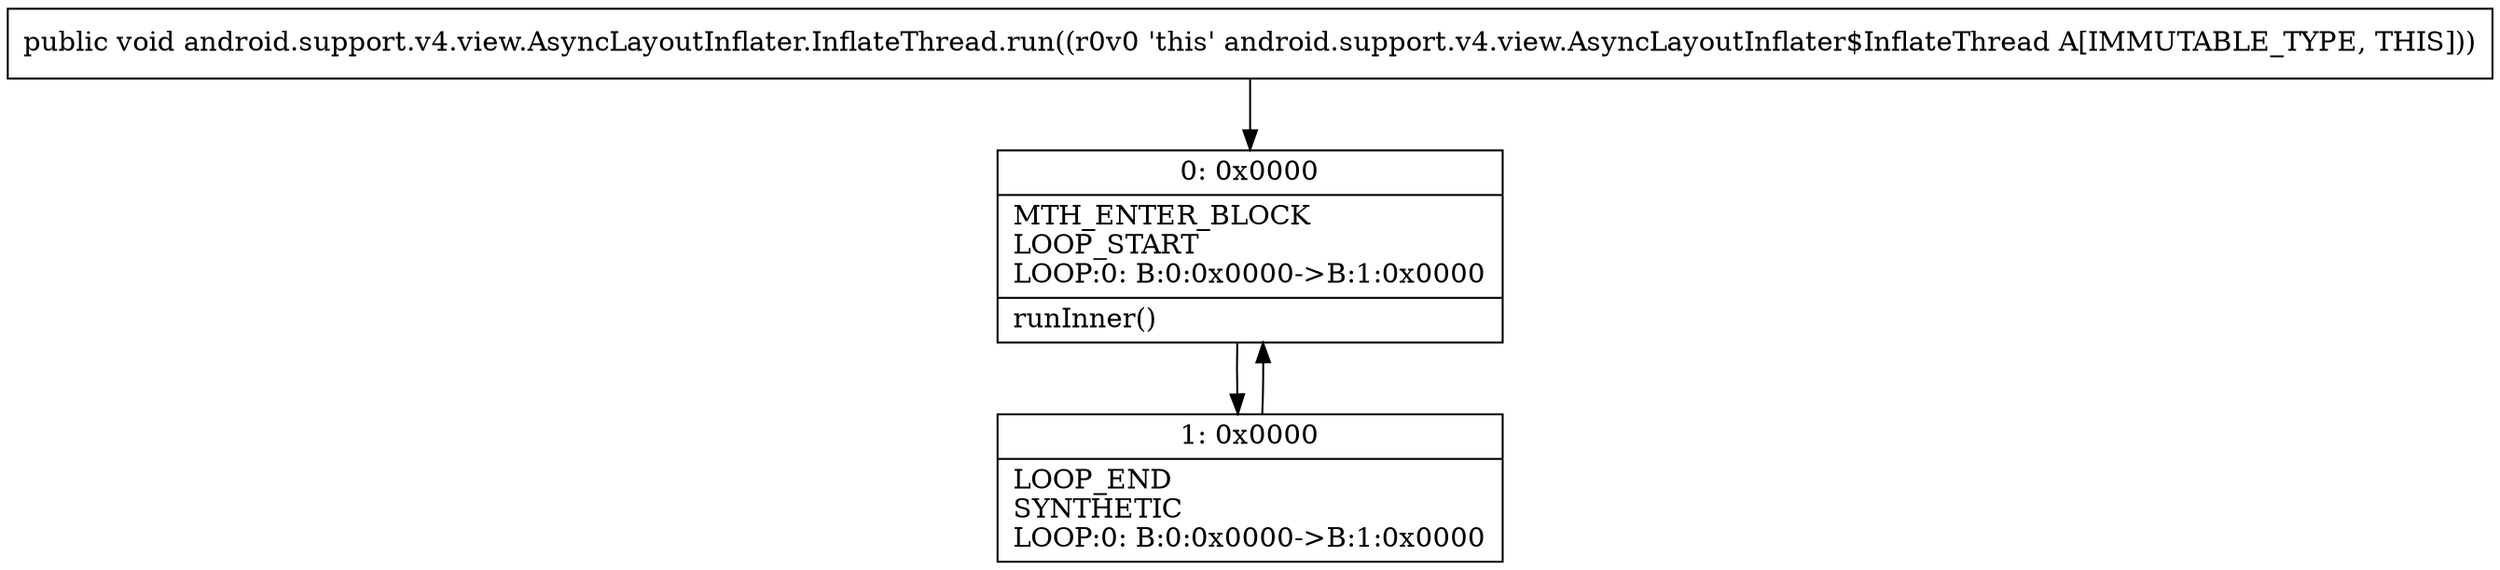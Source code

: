 digraph "CFG forandroid.support.v4.view.AsyncLayoutInflater.InflateThread.run()V" {
Node_0 [shape=record,label="{0\:\ 0x0000|MTH_ENTER_BLOCK\lLOOP_START\lLOOP:0: B:0:0x0000\-\>B:1:0x0000\l|runInner()\l}"];
Node_1 [shape=record,label="{1\:\ 0x0000|LOOP_END\lSYNTHETIC\lLOOP:0: B:0:0x0000\-\>B:1:0x0000\l}"];
MethodNode[shape=record,label="{public void android.support.v4.view.AsyncLayoutInflater.InflateThread.run((r0v0 'this' android.support.v4.view.AsyncLayoutInflater$InflateThread A[IMMUTABLE_TYPE, THIS])) }"];
MethodNode -> Node_0;
Node_0 -> Node_1;
Node_1 -> Node_0;
}


